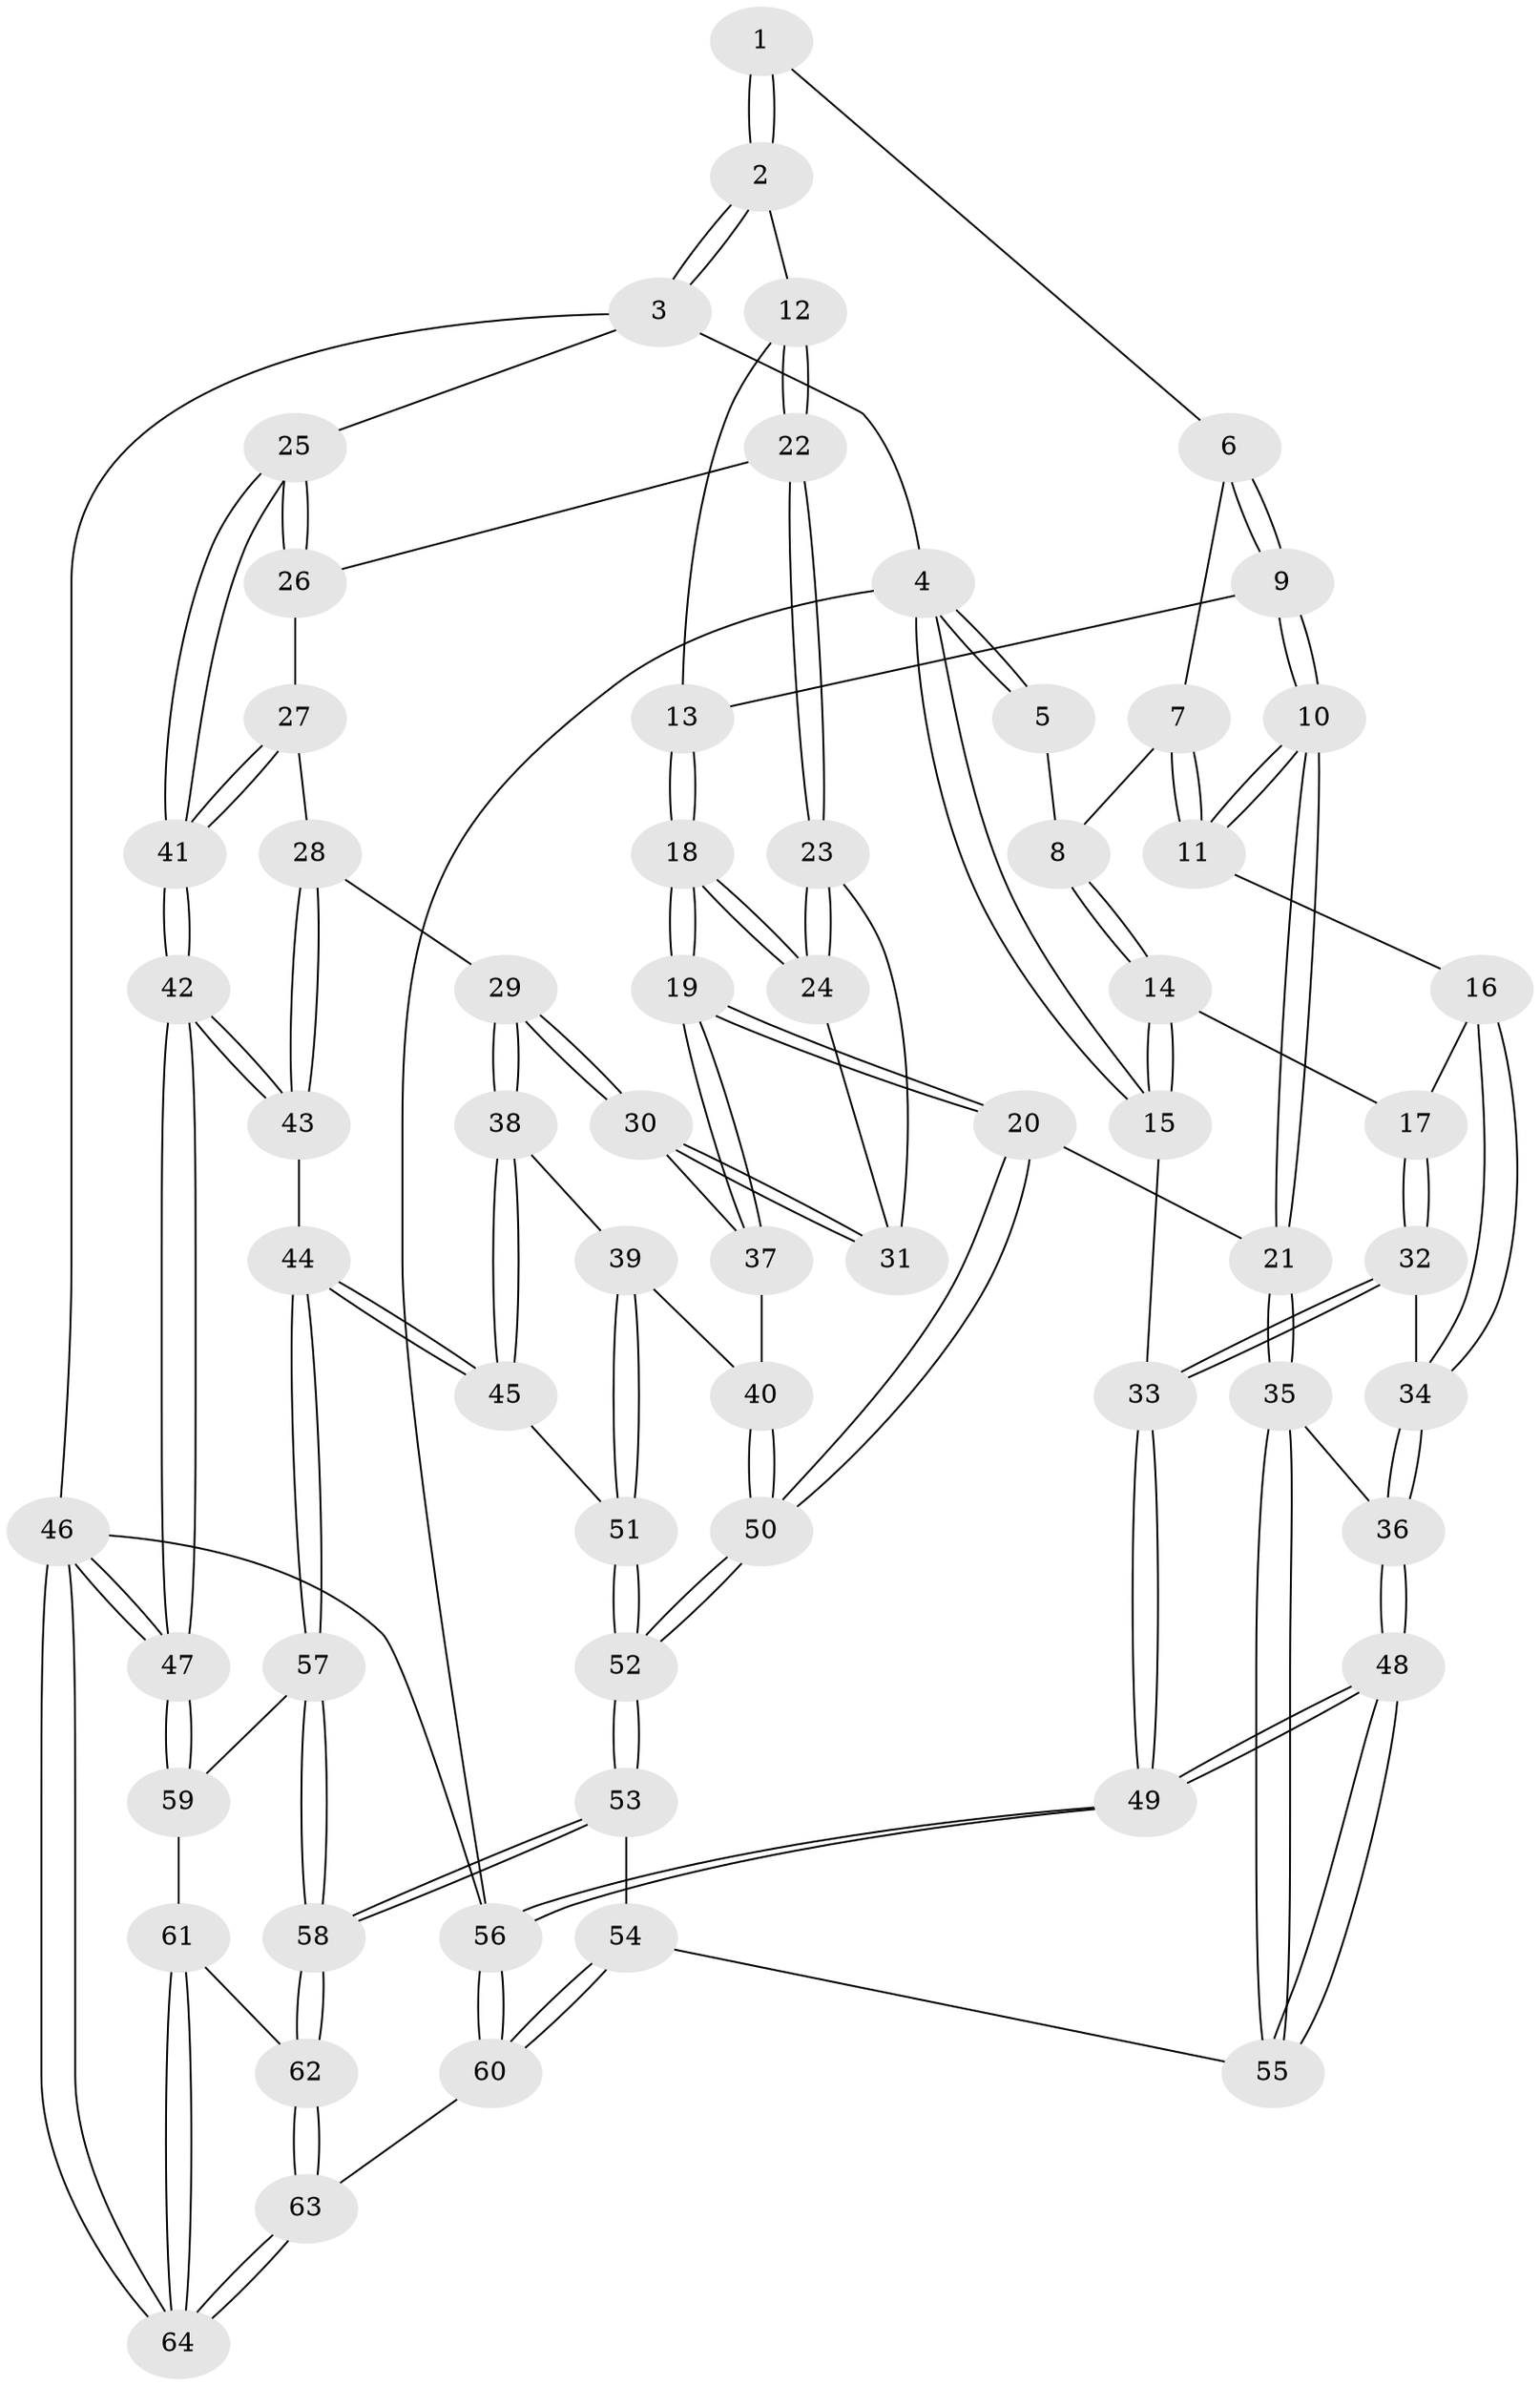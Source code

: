 // Generated by graph-tools (version 1.1) at 2025/59/03/09/25 04:59:45]
// undirected, 64 vertices, 157 edges
graph export_dot {
graph [start="1"]
  node [color=gray90,style=filled];
  1 [pos="+0.5264711757736376+0"];
  2 [pos="+0.7258076297803085+0"];
  3 [pos="+1+0"];
  4 [pos="+0+0"];
  5 [pos="+0.00821312687559527+0"];
  6 [pos="+0.48191572578079084+0.003158353731810603"];
  7 [pos="+0.4053284068355791+0.07349041358058425"];
  8 [pos="+0.212652811060935+0.18067902422785048"];
  9 [pos="+0.47449100314619597+0.24196246893637144"];
  10 [pos="+0.3223999304325957+0.3249671912979592"];
  11 [pos="+0.31684333690799216+0.32143184425654997"];
  12 [pos="+0.6863024579717095+0.23346257419959243"];
  13 [pos="+0.5284889895418335+0.26532938610977586"];
  14 [pos="+0.2135882224506254+0.2722176320055761"];
  15 [pos="+0+0.17787708137405286"];
  16 [pos="+0.2800894800364926+0.3049332234166359"];
  17 [pos="+0.21470257171857535+0.27431001974051866"];
  18 [pos="+0.5482551431399802+0.4143076268217806"];
  19 [pos="+0.4688934613202902+0.5260630507394437"];
  20 [pos="+0.44698335389430033+0.5415173132927006"];
  21 [pos="+0.40731376708540346+0.5370143251298095"];
  22 [pos="+0.7034185875431325+0.266309318120952"];
  23 [pos="+0.669316151970444+0.338900903586116"];
  24 [pos="+0.5495798852328425+0.41380926946634855"];
  25 [pos="+1+0.30206041217969704"];
  26 [pos="+0.7098498928796247+0.26966030752805215"];
  27 [pos="+0.8226026019905713+0.46295729381628464"];
  28 [pos="+0.7973808025167777+0.47649044732428714"];
  29 [pos="+0.7457777069197016+0.49514530918345834"];
  30 [pos="+0.7169698896643278+0.48763267709712316"];
  31 [pos="+0.6910831511576793+0.44263526046311114"];
  32 [pos="+0.05168741462689575+0.4862649536402608"];
  33 [pos="+0+0.5373065036203791"];
  34 [pos="+0.18468650055629285+0.5209392770651571"];
  35 [pos="+0.39302180377223594+0.5481751799152582"];
  36 [pos="+0.30991821534230907+0.558263519960969"];
  37 [pos="+0.6670491894527+0.5066087340559249"];
  38 [pos="+0.7406693796405927+0.5426726509324713"];
  39 [pos="+0.6682808918181764+0.6158901224943817"];
  40 [pos="+0.6597859352406991+0.6105695885372269"];
  41 [pos="+1+0.44904933120761864"];
  42 [pos="+1+0.663710377154151"];
  43 [pos="+0.8225660928130228+0.7002436134267811"];
  44 [pos="+0.7846772255644554+0.7103346345429637"];
  45 [pos="+0.7802633967876738+0.7073416073651542"];
  46 [pos="+1+1"];
  47 [pos="+1+0.7683588521671115"];
  48 [pos="+0+0.826290294310873"];
  49 [pos="+0+0.8544388609800179"];
  50 [pos="+0.48312324479859625+0.5841095557650308"];
  51 [pos="+0.7071798347987531+0.6886237568387537"];
  52 [pos="+0.5584853899373955+0.734507753624302"];
  53 [pos="+0.548540595299168+0.8295897117025359"];
  54 [pos="+0.33155199358629117+0.7861204639014089"];
  55 [pos="+0.3238431883911028+0.777452207643792"];
  56 [pos="+0+1"];
  57 [pos="+0.7704380268941143+0.7630856292649968"];
  58 [pos="+0.5606821154690956+0.8591724004681566"];
  59 [pos="+0.7840285448454349+0.8584020408347097"];
  60 [pos="+0.38803673527901855+1"];
  61 [pos="+0.7731367513895627+0.9220270031466912"];
  62 [pos="+0.5650066998635894+0.8969605975787739"];
  63 [pos="+0.4514263138861599+1"];
  64 [pos="+1+1"];
  1 -- 2;
  1 -- 2;
  1 -- 6;
  2 -- 3;
  2 -- 3;
  2 -- 12;
  3 -- 4;
  3 -- 25;
  3 -- 46;
  4 -- 5;
  4 -- 5;
  4 -- 15;
  4 -- 15;
  4 -- 56;
  5 -- 8;
  6 -- 7;
  6 -- 9;
  6 -- 9;
  7 -- 8;
  7 -- 11;
  7 -- 11;
  8 -- 14;
  8 -- 14;
  9 -- 10;
  9 -- 10;
  9 -- 13;
  10 -- 11;
  10 -- 11;
  10 -- 21;
  10 -- 21;
  11 -- 16;
  12 -- 13;
  12 -- 22;
  12 -- 22;
  13 -- 18;
  13 -- 18;
  14 -- 15;
  14 -- 15;
  14 -- 17;
  15 -- 33;
  16 -- 17;
  16 -- 34;
  16 -- 34;
  17 -- 32;
  17 -- 32;
  18 -- 19;
  18 -- 19;
  18 -- 24;
  18 -- 24;
  19 -- 20;
  19 -- 20;
  19 -- 37;
  19 -- 37;
  20 -- 21;
  20 -- 50;
  20 -- 50;
  21 -- 35;
  21 -- 35;
  22 -- 23;
  22 -- 23;
  22 -- 26;
  23 -- 24;
  23 -- 24;
  23 -- 31;
  24 -- 31;
  25 -- 26;
  25 -- 26;
  25 -- 41;
  25 -- 41;
  26 -- 27;
  27 -- 28;
  27 -- 41;
  27 -- 41;
  28 -- 29;
  28 -- 43;
  28 -- 43;
  29 -- 30;
  29 -- 30;
  29 -- 38;
  29 -- 38;
  30 -- 31;
  30 -- 31;
  30 -- 37;
  32 -- 33;
  32 -- 33;
  32 -- 34;
  33 -- 49;
  33 -- 49;
  34 -- 36;
  34 -- 36;
  35 -- 36;
  35 -- 55;
  35 -- 55;
  36 -- 48;
  36 -- 48;
  37 -- 40;
  38 -- 39;
  38 -- 45;
  38 -- 45;
  39 -- 40;
  39 -- 51;
  39 -- 51;
  40 -- 50;
  40 -- 50;
  41 -- 42;
  41 -- 42;
  42 -- 43;
  42 -- 43;
  42 -- 47;
  42 -- 47;
  43 -- 44;
  44 -- 45;
  44 -- 45;
  44 -- 57;
  44 -- 57;
  45 -- 51;
  46 -- 47;
  46 -- 47;
  46 -- 64;
  46 -- 64;
  46 -- 56;
  47 -- 59;
  47 -- 59;
  48 -- 49;
  48 -- 49;
  48 -- 55;
  48 -- 55;
  49 -- 56;
  49 -- 56;
  50 -- 52;
  50 -- 52;
  51 -- 52;
  51 -- 52;
  52 -- 53;
  52 -- 53;
  53 -- 54;
  53 -- 58;
  53 -- 58;
  54 -- 55;
  54 -- 60;
  54 -- 60;
  56 -- 60;
  56 -- 60;
  57 -- 58;
  57 -- 58;
  57 -- 59;
  58 -- 62;
  58 -- 62;
  59 -- 61;
  60 -- 63;
  61 -- 62;
  61 -- 64;
  61 -- 64;
  62 -- 63;
  62 -- 63;
  63 -- 64;
  63 -- 64;
}
